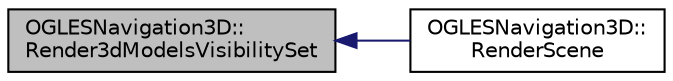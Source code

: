 digraph "OGLESNavigation3D::Render3dModelsVisibilitySet"
{
  edge [fontname="Helvetica",fontsize="10",labelfontname="Helvetica",labelfontsize="10"];
  node [fontname="Helvetica",fontsize="10",shape=record];
  rankdir="LR";
  Node1 [label="OGLESNavigation3D::\lRender3dModelsVisibilitySet",height=0.2,width=0.4,color="black", fillcolor="grey75", style="filled", fontcolor="black"];
  Node1 -> Node2 [dir="back",color="midnightblue",fontsize="10",style="solid"];
  Node2 [label="OGLESNavigation3D::\lRenderScene",height=0.2,width=0.4,color="black", fillcolor="white", style="filled",URL="$class_o_g_l_e_s_navigation3_d.html#a11efe99292758062efe901fb67d54f02"];
}
